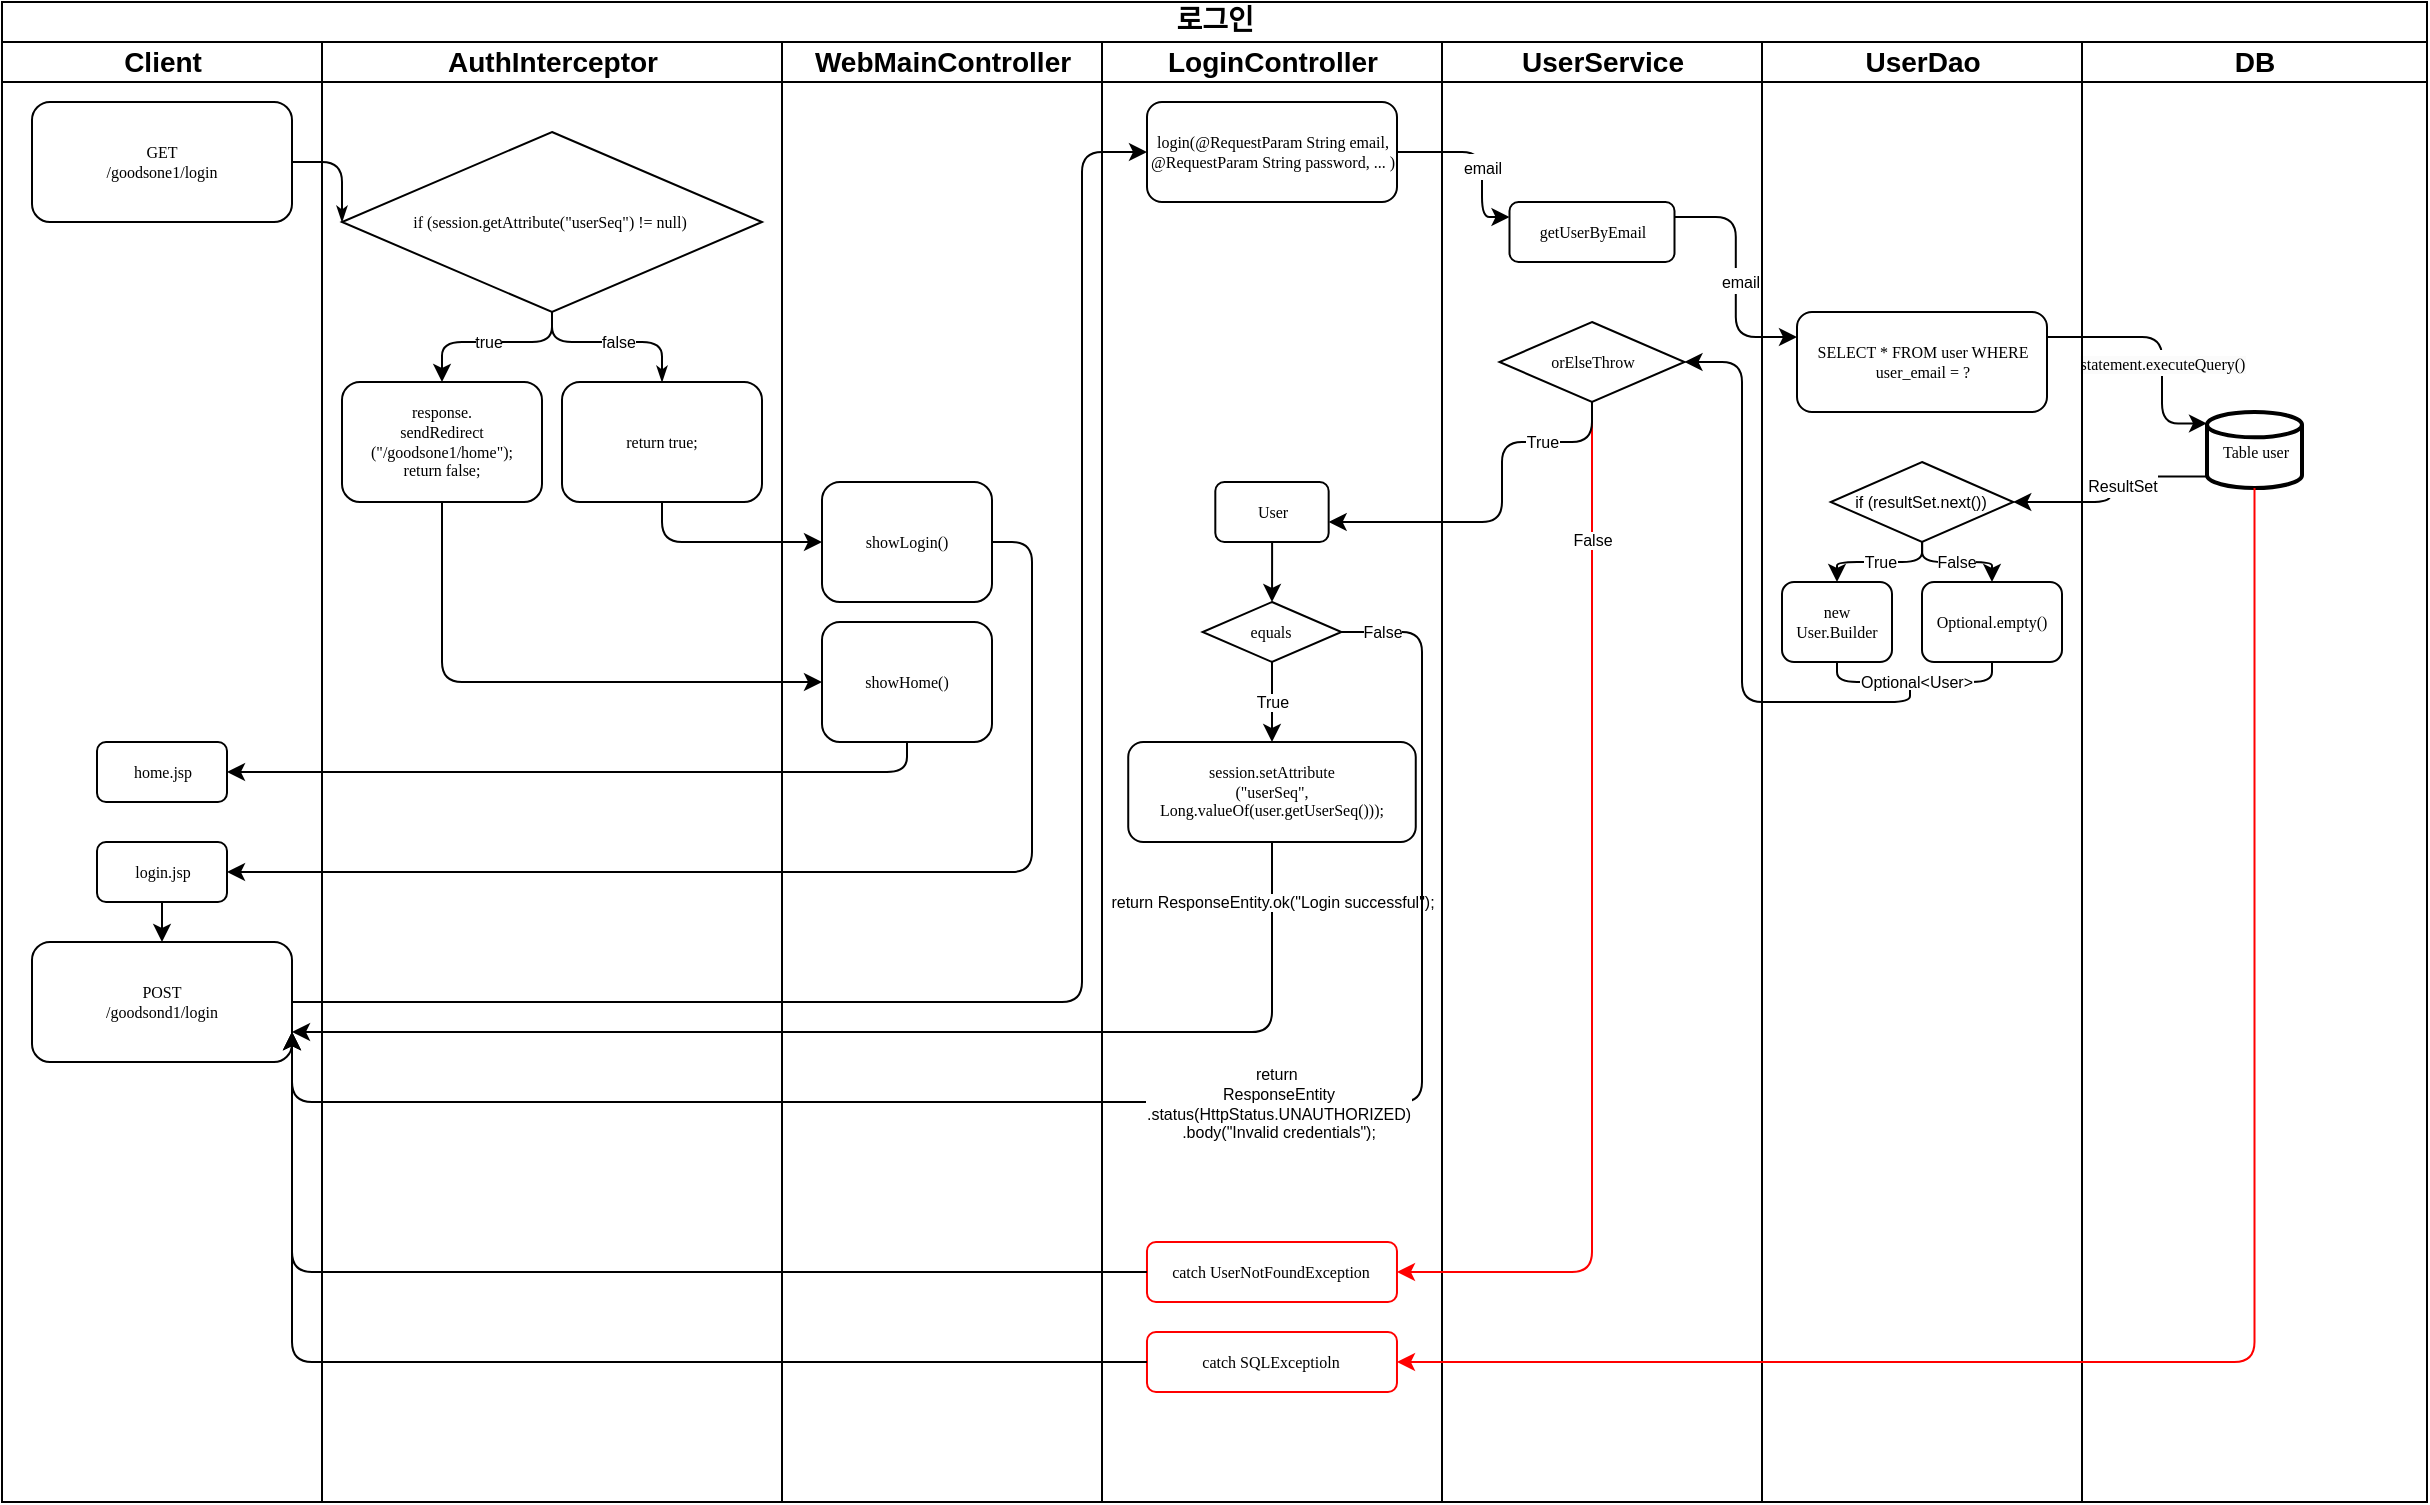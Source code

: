 <mxfile version="24.6.1" type="device">
  <diagram name="Page-1" id="74e2e168-ea6b-b213-b513-2b3c1d86103e">
    <mxGraphModel dx="552" dy="390" grid="1" gridSize="10" guides="1" tooltips="1" connect="1" arrows="1" fold="1" page="1" pageScale="1" pageWidth="1100" pageHeight="850" background="none" math="0" shadow="0">
      <root>
        <mxCell id="0" />
        <mxCell id="1" parent="0" />
        <mxCell id="77e6c97f196da883-1" value="로그인" style="swimlane;html=1;childLayout=stackLayout;startSize=20;rounded=0;shadow=0;labelBackgroundColor=none;strokeWidth=1;fontFamily=Verdana;fontSize=14;align=center;" parent="1" vertex="1">
          <mxGeometry x="90" y="20" width="1212.5" height="750" as="geometry" />
        </mxCell>
        <mxCell id="77e6c97f196da883-26" style="edgeStyle=orthogonalEdgeStyle;rounded=1;html=1;labelBackgroundColor=none;startArrow=none;startFill=0;startSize=5;endArrow=classicThin;endFill=1;endSize=5;jettySize=auto;orthogonalLoop=1;strokeWidth=1;fontFamily=Verdana;fontSize=8;entryX=0;entryY=0.5;entryDx=0;entryDy=0;" parent="77e6c97f196da883-1" source="77e6c97f196da883-8" target="_-b6Wf-rLav5tkxfngCv-1" edge="1">
          <mxGeometry relative="1" as="geometry">
            <mxPoint x="190" y="80" as="targetPoint" />
            <Array as="points">
              <mxPoint x="170" y="80" />
            </Array>
          </mxGeometry>
        </mxCell>
        <mxCell id="77e6c97f196da883-2" value="Client" style="swimlane;html=1;startSize=20;fontSize=14;" parent="77e6c97f196da883-1" vertex="1">
          <mxGeometry y="20" width="160" height="730" as="geometry" />
        </mxCell>
        <mxCell id="77e6c97f196da883-8" value="GET&lt;br style=&quot;font-size: 8px;&quot;&gt;/goodsone1/login" style="rounded=1;whiteSpace=wrap;html=1;shadow=0;labelBackgroundColor=none;strokeWidth=1;fontFamily=Verdana;fontSize=8;align=center;" parent="77e6c97f196da883-2" vertex="1">
          <mxGeometry x="15" y="30" width="130" height="60" as="geometry" />
        </mxCell>
        <mxCell id="_-b6Wf-rLav5tkxfngCv-128" style="edgeStyle=orthogonalEdgeStyle;shape=connector;curved=0;rounded=1;orthogonalLoop=1;jettySize=auto;html=1;entryX=0.5;entryY=0;entryDx=0;entryDy=0;shadow=0;strokeColor=default;align=center;verticalAlign=middle;fontFamily=Helvetica;fontSize=8;fontColor=default;labelBackgroundColor=default;resizable=0;endArrow=classic;flowAnimation=0;" edge="1" parent="77e6c97f196da883-2" source="_-b6Wf-rLav5tkxfngCv-10" target="_-b6Wf-rLav5tkxfngCv-18">
          <mxGeometry relative="1" as="geometry" />
        </mxCell>
        <mxCell id="_-b6Wf-rLav5tkxfngCv-10" value="login.jsp" style="rounded=1;whiteSpace=wrap;html=1;shadow=0;labelBackgroundColor=none;strokeWidth=1;fontFamily=Verdana;fontSize=8;align=center;" vertex="1" parent="77e6c97f196da883-2">
          <mxGeometry x="47.5" y="400" width="65" height="30" as="geometry" />
        </mxCell>
        <mxCell id="_-b6Wf-rLav5tkxfngCv-16" value="home.jsp" style="rounded=1;whiteSpace=wrap;html=1;shadow=0;labelBackgroundColor=none;strokeWidth=1;fontFamily=Verdana;fontSize=8;align=center;" vertex="1" parent="77e6c97f196da883-2">
          <mxGeometry x="47.5" y="350" width="65" height="30" as="geometry" />
        </mxCell>
        <mxCell id="_-b6Wf-rLav5tkxfngCv-18" value="POST&lt;br&gt;/goodsond1/login" style="rounded=1;whiteSpace=wrap;html=1;shadow=0;labelBackgroundColor=none;strokeWidth=1;fontFamily=Verdana;fontSize=8;align=center;" vertex="1" parent="77e6c97f196da883-2">
          <mxGeometry x="15" y="450" width="130" height="60" as="geometry" />
        </mxCell>
        <mxCell id="77e6c97f196da883-3" value="AuthInterceptor" style="swimlane;html=1;startSize=20;fontSize=14;" parent="77e6c97f196da883-1" vertex="1">
          <mxGeometry x="160" y="20" width="230" height="730" as="geometry" />
        </mxCell>
        <mxCell id="_-b6Wf-rLav5tkxfngCv-1" value="if (session.getAttribute(&quot;userSeq&quot;) != null)&amp;nbsp;" style="rhombus;whiteSpace=wrap;html=1;rounded=0;shadow=0;labelBackgroundColor=none;strokeWidth=1;fontFamily=Verdana;fontSize=8;align=center;" vertex="1" parent="77e6c97f196da883-3">
          <mxGeometry x="10" y="45" width="210" height="90" as="geometry" />
        </mxCell>
        <mxCell id="77e6c97f196da883-9" value="return true;" style="rounded=1;whiteSpace=wrap;html=1;shadow=0;labelBackgroundColor=none;strokeWidth=1;fontFamily=Verdana;fontSize=8;align=center;" parent="77e6c97f196da883-3" vertex="1">
          <mxGeometry x="120" y="170" width="100" height="60" as="geometry" />
        </mxCell>
        <mxCell id="77e6c97f196da883-27" style="edgeStyle=orthogonalEdgeStyle;rounded=1;html=1;labelBackgroundColor=none;startArrow=none;startFill=0;startSize=5;endArrow=classicThin;endFill=1;endSize=5;jettySize=auto;orthogonalLoop=1;strokeWidth=1;fontFamily=Verdana;fontSize=8;exitX=0.5;exitY=1;exitDx=0;exitDy=0;entryX=0.5;entryY=0;entryDx=0;entryDy=0;" parent="77e6c97f196da883-3" source="_-b6Wf-rLav5tkxfngCv-1" target="77e6c97f196da883-9" edge="1">
          <mxGeometry relative="1" as="geometry">
            <Array as="points">
              <mxPoint x="115" y="150" />
              <mxPoint x="170" y="150" />
            </Array>
            <mxPoint x="80" y="90" as="sourcePoint" />
          </mxGeometry>
        </mxCell>
        <mxCell id="_-b6Wf-rLav5tkxfngCv-2" value="false" style="edgeLabel;html=1;align=center;verticalAlign=middle;resizable=0;points=[];fontSize=8;" vertex="1" connectable="0" parent="77e6c97f196da883-27">
          <mxGeometry x="-0.493" relative="1" as="geometry">
            <mxPoint x="25" as="offset" />
          </mxGeometry>
        </mxCell>
        <mxCell id="77e6c97f196da883-12" value="response.&lt;div&gt;sendRedirect&lt;/div&gt;&lt;div&gt;(&quot;/goodsone1/home&quot;);&lt;br&gt;return false;&lt;/div&gt;" style="rounded=1;whiteSpace=wrap;html=1;shadow=0;labelBackgroundColor=none;strokeWidth=1;fontFamily=Verdana;fontSize=8;align=center;" parent="77e6c97f196da883-3" vertex="1">
          <mxGeometry x="10" y="170" width="100" height="60" as="geometry" />
        </mxCell>
        <mxCell id="_-b6Wf-rLav5tkxfngCv-5" style="edgeStyle=orthogonalEdgeStyle;rounded=1;orthogonalLoop=1;jettySize=auto;html=1;entryX=0.5;entryY=0;entryDx=0;entryDy=0;exitX=0.5;exitY=1;exitDx=0;exitDy=0;curved=0;fontSize=8;" edge="1" parent="77e6c97f196da883-3" source="_-b6Wf-rLav5tkxfngCv-1" target="77e6c97f196da883-12">
          <mxGeometry relative="1" as="geometry">
            <Array as="points">
              <mxPoint x="115" y="150" />
              <mxPoint x="60" y="150" />
            </Array>
          </mxGeometry>
        </mxCell>
        <mxCell id="_-b6Wf-rLav5tkxfngCv-6" value="true" style="edgeLabel;html=1;align=center;verticalAlign=middle;resizable=0;points=[];fontSize=8;" vertex="1" connectable="0" parent="_-b6Wf-rLav5tkxfngCv-5">
          <mxGeometry x="0.336" y="-3" relative="1" as="geometry">
            <mxPoint x="13" y="3" as="offset" />
          </mxGeometry>
        </mxCell>
        <mxCell id="77e6c97f196da883-4" value="WebMainController" style="swimlane;html=1;startSize=20;fontSize=14;" parent="77e6c97f196da883-1" vertex="1">
          <mxGeometry x="390" y="20" width="160" height="730" as="geometry" />
        </mxCell>
        <mxCell id="_-b6Wf-rLav5tkxfngCv-8" value="showLogin()" style="rounded=1;whiteSpace=wrap;html=1;shadow=0;labelBackgroundColor=none;strokeWidth=1;fontFamily=Verdana;fontSize=8;align=center;" vertex="1" parent="77e6c97f196da883-4">
          <mxGeometry x="20" y="220" width="85" height="60" as="geometry" />
        </mxCell>
        <mxCell id="_-b6Wf-rLav5tkxfngCv-13" value="showHome()" style="rounded=1;whiteSpace=wrap;html=1;shadow=0;labelBackgroundColor=none;strokeWidth=1;fontFamily=Verdana;fontSize=8;align=center;" vertex="1" parent="77e6c97f196da883-4">
          <mxGeometry x="20" y="290" width="85" height="60" as="geometry" />
        </mxCell>
        <mxCell id="_-b6Wf-rLav5tkxfngCv-11" style="edgeStyle=orthogonalEdgeStyle;rounded=1;orthogonalLoop=1;jettySize=auto;html=1;entryX=0;entryY=0.5;entryDx=0;entryDy=0;exitX=0.5;exitY=1;exitDx=0;exitDy=0;curved=0;" edge="1" parent="77e6c97f196da883-1" source="77e6c97f196da883-9" target="_-b6Wf-rLav5tkxfngCv-8">
          <mxGeometry relative="1" as="geometry" />
        </mxCell>
        <mxCell id="_-b6Wf-rLav5tkxfngCv-12" style="edgeStyle=orthogonalEdgeStyle;rounded=1;orthogonalLoop=1;jettySize=auto;html=1;entryX=1;entryY=0.5;entryDx=0;entryDy=0;exitX=1;exitY=0.5;exitDx=0;exitDy=0;curved=0;" edge="1" parent="77e6c97f196da883-1" source="_-b6Wf-rLav5tkxfngCv-8" target="_-b6Wf-rLav5tkxfngCv-10">
          <mxGeometry relative="1" as="geometry" />
        </mxCell>
        <mxCell id="_-b6Wf-rLav5tkxfngCv-17" style="edgeStyle=orthogonalEdgeStyle;rounded=1;orthogonalLoop=1;jettySize=auto;html=1;entryX=1;entryY=0.5;entryDx=0;entryDy=0;curved=0;exitX=0.5;exitY=1;exitDx=0;exitDy=0;" edge="1" parent="77e6c97f196da883-1" source="_-b6Wf-rLav5tkxfngCv-13" target="_-b6Wf-rLav5tkxfngCv-16">
          <mxGeometry relative="1" as="geometry">
            <Array as="points">
              <mxPoint x="453" y="385" />
            </Array>
          </mxGeometry>
        </mxCell>
        <mxCell id="_-b6Wf-rLav5tkxfngCv-14" style="edgeStyle=orthogonalEdgeStyle;rounded=1;orthogonalLoop=1;jettySize=auto;html=1;entryX=0;entryY=0.5;entryDx=0;entryDy=0;exitX=0.5;exitY=1;exitDx=0;exitDy=0;curved=0;" edge="1" parent="77e6c97f196da883-1" source="77e6c97f196da883-12" target="_-b6Wf-rLav5tkxfngCv-13">
          <mxGeometry relative="1" as="geometry" />
        </mxCell>
        <mxCell id="_-b6Wf-rLav5tkxfngCv-48" style="edgeStyle=orthogonalEdgeStyle;rounded=1;orthogonalLoop=1;jettySize=auto;html=1;entryX=0;entryY=0.5;entryDx=0;entryDy=0;curved=0;exitX=1;exitY=0.5;exitDx=0;exitDy=0;" edge="1" parent="77e6c97f196da883-1" source="_-b6Wf-rLav5tkxfngCv-18" target="_-b6Wf-rLav5tkxfngCv-46">
          <mxGeometry relative="1" as="geometry">
            <Array as="points">
              <mxPoint x="540" y="500" />
              <mxPoint x="540" y="75" />
            </Array>
          </mxGeometry>
        </mxCell>
        <mxCell id="_-b6Wf-rLav5tkxfngCv-63" style="edgeStyle=orthogonalEdgeStyle;rounded=1;orthogonalLoop=1;jettySize=auto;html=1;entryX=0;entryY=0.25;entryDx=0;entryDy=0;curved=0;exitX=1;exitY=0.25;exitDx=0;exitDy=0;" edge="1" parent="77e6c97f196da883-1" source="_-b6Wf-rLav5tkxfngCv-61" target="_-b6Wf-rLav5tkxfngCv-50">
          <mxGeometry relative="1" as="geometry" />
        </mxCell>
        <mxCell id="_-b6Wf-rLav5tkxfngCv-65" value="&lt;font style=&quot;font-size: 8px;&quot;&gt;email&lt;/font&gt;" style="edgeLabel;html=1;align=center;verticalAlign=middle;resizable=0;points=[];" vertex="1" connectable="0" parent="_-b6Wf-rLav5tkxfngCv-63">
          <mxGeometry x="0.015" y="2" relative="1" as="geometry">
            <mxPoint as="offset" />
          </mxGeometry>
        </mxCell>
        <mxCell id="_-b6Wf-rLav5tkxfngCv-71" value="&lt;span style=&quot;font-size: 8px;&quot;&gt;email&lt;/span&gt;" style="edgeStyle=orthogonalEdgeStyle;rounded=1;orthogonalLoop=1;jettySize=auto;html=1;exitX=1;exitY=0.5;exitDx=0;exitDy=0;entryX=0;entryY=0.25;entryDx=0;entryDy=0;curved=0;" edge="1" parent="77e6c97f196da883-1" source="_-b6Wf-rLav5tkxfngCv-46" target="_-b6Wf-rLav5tkxfngCv-61">
          <mxGeometry x="0.12" relative="1" as="geometry">
            <Array as="points">
              <mxPoint x="740" y="75" />
              <mxPoint x="740" y="108" />
            </Array>
            <mxPoint as="offset" />
          </mxGeometry>
        </mxCell>
        <mxCell id="_-b6Wf-rLav5tkxfngCv-97" value="" style="edgeLabel;html=1;align=center;verticalAlign=middle;resizable=0;points=[];rounded=1;shadow=0;strokeColor=default;strokeWidth=1;fontFamily=Helvetica;fontSize=8;fontColor=default;labelBackgroundColor=default;fillColor=default;" vertex="1" connectable="0" parent="_-b6Wf-rLav5tkxfngCv-71">
          <mxGeometry x="0.639" y="3" relative="1" as="geometry">
            <mxPoint x="-6" y="-19" as="offset" />
          </mxGeometry>
        </mxCell>
        <mxCell id="_-b6Wf-rLav5tkxfngCv-54" value="&lt;span style=&quot;font-family: Verdana; font-size: 8px; text-wrap: wrap; background-color: rgb(251, 251, 251);&quot;&gt;statement.executeQuery()&lt;/span&gt;" style="edgeStyle=orthogonalEdgeStyle;rounded=1;orthogonalLoop=1;jettySize=auto;html=1;entryX=0;entryY=0.15;entryDx=0;entryDy=0;exitX=1;exitY=0.25;exitDx=0;exitDy=0;entryPerimeter=0;curved=0;" edge="1" parent="77e6c97f196da883-1" source="_-b6Wf-rLav5tkxfngCv-50" target="_-b6Wf-rLav5tkxfngCv-73">
          <mxGeometry x="0.137" relative="1" as="geometry">
            <Array as="points">
              <mxPoint x="1080" y="167" />
              <mxPoint x="1080" y="211" />
            </Array>
            <mxPoint as="offset" />
          </mxGeometry>
        </mxCell>
        <mxCell id="77e6c97f196da883-5" value="LoginController" style="swimlane;html=1;startSize=20;fontSize=14;" parent="77e6c97f196da883-1" vertex="1">
          <mxGeometry x="550" y="20" width="170" height="730" as="geometry" />
        </mxCell>
        <mxCell id="_-b6Wf-rLav5tkxfngCv-46" value="login(@RequestParam String email, @RequestParam String password, ... )" style="rounded=1;whiteSpace=wrap;html=1;shadow=0;labelBackgroundColor=none;strokeWidth=1;fontFamily=Verdana;fontSize=8;align=center;" vertex="1" parent="77e6c97f196da883-5">
          <mxGeometry x="22.5" y="30" width="125" height="50" as="geometry" />
        </mxCell>
        <mxCell id="_-b6Wf-rLav5tkxfngCv-114" value="catch UserNotFoundException" style="rounded=1;whiteSpace=wrap;html=1;shadow=0;labelBackgroundColor=none;strokeWidth=1;fontFamily=Verdana;fontSize=8;align=center;strokeColor=#FF0000;" vertex="1" parent="77e6c97f196da883-5">
          <mxGeometry x="22.49" y="600" width="125" height="30" as="geometry" />
        </mxCell>
        <mxCell id="_-b6Wf-rLav5tkxfngCv-115" value="catch SQLExceptioln" style="rounded=1;whiteSpace=wrap;html=1;shadow=0;labelBackgroundColor=none;strokeWidth=1;fontFamily=Verdana;fontSize=8;align=center;strokeColor=#FF0000;" vertex="1" parent="77e6c97f196da883-5">
          <mxGeometry x="22.49" y="645" width="125" height="30" as="geometry" />
        </mxCell>
        <mxCell id="_-b6Wf-rLav5tkxfngCv-121" style="edgeStyle=orthogonalEdgeStyle;shape=connector;curved=0;rounded=1;orthogonalLoop=1;jettySize=auto;html=1;entryX=0.5;entryY=0;entryDx=0;entryDy=0;shadow=0;strokeColor=default;align=center;verticalAlign=middle;fontFamily=Helvetica;fontSize=8;fontColor=default;labelBackgroundColor=default;resizable=0;endArrow=classic;flowAnimation=0;" edge="1" parent="77e6c97f196da883-5" source="_-b6Wf-rLav5tkxfngCv-117" target="_-b6Wf-rLav5tkxfngCv-120">
          <mxGeometry relative="1" as="geometry" />
        </mxCell>
        <mxCell id="_-b6Wf-rLav5tkxfngCv-117" value="User" style="rounded=1;whiteSpace=wrap;html=1;shadow=0;labelBackgroundColor=none;strokeWidth=1;fontFamily=Verdana;fontSize=8;align=center;" vertex="1" parent="77e6c97f196da883-5">
          <mxGeometry x="56.66" y="220" width="56.67" height="30" as="geometry" />
        </mxCell>
        <mxCell id="_-b6Wf-rLav5tkxfngCv-126" value="True" style="edgeStyle=orthogonalEdgeStyle;shape=connector;curved=0;rounded=1;orthogonalLoop=1;jettySize=auto;html=1;entryX=0.5;entryY=0;entryDx=0;entryDy=0;shadow=0;strokeColor=default;align=center;verticalAlign=middle;fontFamily=Helvetica;fontSize=8;fontColor=default;labelBackgroundColor=default;resizable=0;endArrow=classic;flowAnimation=0;" edge="1" parent="77e6c97f196da883-5" source="_-b6Wf-rLav5tkxfngCv-120" target="_-b6Wf-rLav5tkxfngCv-125">
          <mxGeometry relative="1" as="geometry" />
        </mxCell>
        <mxCell id="_-b6Wf-rLav5tkxfngCv-120" value="equals" style="rhombus;whiteSpace=wrap;html=1;rounded=0;shadow=0;labelBackgroundColor=none;strokeWidth=1;fontFamily=Verdana;fontSize=8;align=center;" vertex="1" parent="77e6c97f196da883-5">
          <mxGeometry x="50.31" y="280" width="69.38" height="30" as="geometry" />
        </mxCell>
        <mxCell id="_-b6Wf-rLav5tkxfngCv-125" value="session.setAttribute&lt;div&gt;&lt;span style=&quot;background-color: initial;&quot;&gt;(&quot;userSeq&quot;, Long.valueOf(user.getUserSeq()));&lt;/span&gt;&lt;/div&gt;" style="rounded=1;whiteSpace=wrap;html=1;shadow=0;labelBackgroundColor=none;strokeWidth=1;fontFamily=Verdana;fontSize=8;align=center;" vertex="1" parent="77e6c97f196da883-5">
          <mxGeometry x="13.12" y="350" width="143.76" height="50" as="geometry" />
        </mxCell>
        <mxCell id="77e6c97f196da883-6" value="UserService" style="swimlane;html=1;startSize=20;fontSize=14;" parent="77e6c97f196da883-1" vertex="1">
          <mxGeometry x="720" y="20" width="160" height="730" as="geometry" />
        </mxCell>
        <mxCell id="_-b6Wf-rLav5tkxfngCv-61" value="&lt;div&gt;getUserByEmail&lt;/div&gt;" style="rounded=1;whiteSpace=wrap;html=1;shadow=0;labelBackgroundColor=none;strokeWidth=1;fontFamily=Verdana;fontSize=8;align=center;" vertex="1" parent="77e6c97f196da883-6">
          <mxGeometry x="33.75" y="80" width="82.5" height="30" as="geometry" />
        </mxCell>
        <mxCell id="_-b6Wf-rLav5tkxfngCv-85" value="orElseThrow" style="rhombus;whiteSpace=wrap;html=1;rounded=0;shadow=0;labelBackgroundColor=none;strokeWidth=1;fontFamily=Verdana;fontSize=8;align=center;" vertex="1" parent="77e6c97f196da883-6">
          <mxGeometry x="28.75" y="140" width="92.5" height="40" as="geometry" />
        </mxCell>
        <mxCell id="77e6c97f196da883-7" value="UserDao" style="swimlane;html=1;startSize=20;fontSize=14;" parent="77e6c97f196da883-1" vertex="1">
          <mxGeometry x="880" y="20" width="160" height="730" as="geometry" />
        </mxCell>
        <mxCell id="_-b6Wf-rLav5tkxfngCv-50" value="SELECT * FROM user WHERE user_email = ?" style="rounded=1;whiteSpace=wrap;html=1;shadow=0;labelBackgroundColor=none;strokeWidth=1;fontFamily=Verdana;fontSize=8;align=center;" vertex="1" parent="77e6c97f196da883-7">
          <mxGeometry x="17.5" y="135" width="125" height="50" as="geometry" />
        </mxCell>
        <mxCell id="_-b6Wf-rLav5tkxfngCv-93" value="&lt;font style=&quot;font-size: 8px;&quot;&gt;True&lt;/font&gt;" style="edgeStyle=orthogonalEdgeStyle;shape=connector;curved=0;rounded=1;orthogonalLoop=1;jettySize=auto;html=1;shadow=0;strokeColor=default;align=center;verticalAlign=middle;fontFamily=Helvetica;fontSize=8;fontColor=default;labelBackgroundColor=default;resizable=0;endArrow=classic;flowAnimation=0;entryX=0.5;entryY=0;entryDx=0;entryDy=0;" edge="1" parent="77e6c97f196da883-7" source="_-b6Wf-rLav5tkxfngCv-87" target="_-b6Wf-rLav5tkxfngCv-92">
          <mxGeometry relative="1" as="geometry">
            <Array as="points">
              <mxPoint x="80" y="260" />
              <mxPoint x="37" y="260" />
            </Array>
          </mxGeometry>
        </mxCell>
        <mxCell id="_-b6Wf-rLav5tkxfngCv-98" style="edgeStyle=orthogonalEdgeStyle;shape=connector;curved=0;rounded=1;orthogonalLoop=1;jettySize=auto;html=1;entryX=0.5;entryY=0;entryDx=0;entryDy=0;shadow=0;strokeColor=default;align=center;verticalAlign=middle;fontFamily=Helvetica;fontSize=8;fontColor=default;labelBackgroundColor=default;resizable=0;endArrow=classic;flowAnimation=0;" edge="1" parent="77e6c97f196da883-7" source="_-b6Wf-rLav5tkxfngCv-87" target="_-b6Wf-rLav5tkxfngCv-96">
          <mxGeometry relative="1" as="geometry">
            <Array as="points">
              <mxPoint x="80" y="260" />
              <mxPoint x="115" y="260" />
            </Array>
          </mxGeometry>
        </mxCell>
        <mxCell id="_-b6Wf-rLav5tkxfngCv-99" value="False" style="edgeLabel;html=1;align=center;verticalAlign=middle;resizable=0;points=[];rounded=1;shadow=0;strokeColor=default;strokeWidth=1;fontFamily=Helvetica;fontSize=8;fontColor=default;labelBackgroundColor=default;fillColor=default;" vertex="1" connectable="0" parent="_-b6Wf-rLav5tkxfngCv-98">
          <mxGeometry x="0.368" relative="1" as="geometry">
            <mxPoint x="-11" as="offset" />
          </mxGeometry>
        </mxCell>
        <mxCell id="_-b6Wf-rLav5tkxfngCv-87" value="&lt;font face=&quot;Helvetica&quot;&gt;&lt;span style=&quot;text-wrap: nowrap;&quot;&gt;if (resultSet.next())&lt;/span&gt;&lt;/font&gt;" style="rhombus;whiteSpace=wrap;html=1;rounded=0;shadow=0;labelBackgroundColor=none;strokeWidth=1;fontFamily=Verdana;fontSize=8;align=center;" vertex="1" parent="77e6c97f196da883-7">
          <mxGeometry x="34.38" y="210" width="91.25" height="40" as="geometry" />
        </mxCell>
        <mxCell id="_-b6Wf-rLav5tkxfngCv-92" value="new User.Builder" style="whiteSpace=wrap;html=1;fontSize=8;fontFamily=Verdana;rounded=1;shadow=0;labelBackgroundColor=none;strokeWidth=1;" vertex="1" parent="77e6c97f196da883-7">
          <mxGeometry x="10" y="270" width="55" height="40" as="geometry" />
        </mxCell>
        <mxCell id="_-b6Wf-rLav5tkxfngCv-96" value="Optional.empty()" style="whiteSpace=wrap;html=1;fontSize=8;fontFamily=Verdana;rounded=1;shadow=0;labelBackgroundColor=none;strokeWidth=1;" vertex="1" parent="77e6c97f196da883-7">
          <mxGeometry x="80" y="270" width="70" height="40" as="geometry" />
        </mxCell>
        <mxCell id="_-b6Wf-rLav5tkxfngCv-108" value="" style="group" vertex="1" connectable="0" parent="77e6c97f196da883-7">
          <mxGeometry x="-39" y="324" width="113" height="26" as="geometry" />
        </mxCell>
        <mxCell id="_-b6Wf-rLav5tkxfngCv-105" value="Optional&amp;lt;User&amp;gt;" style="endArrow=none;html=1;rounded=1;shadow=0;strokeColor=default;align=center;verticalAlign=middle;fontFamily=Helvetica;fontSize=8;fontColor=default;labelBackgroundColor=default;resizable=0;edgeStyle=orthogonalEdgeStyle;flowAnimation=0;curved=0;entryX=0.5;entryY=1;entryDx=0;entryDy=0;exitX=0.5;exitY=1;exitDx=0;exitDy=0;" edge="1" parent="_-b6Wf-rLav5tkxfngCv-108" source="_-b6Wf-rLav5tkxfngCv-92" target="_-b6Wf-rLav5tkxfngCv-96">
          <mxGeometry width="50" height="50" relative="1" as="geometry">
            <mxPoint x="9" y="-24" as="sourcePoint" />
            <mxPoint x="59" y="-74" as="targetPoint" />
          </mxGeometry>
        </mxCell>
        <mxCell id="_-b6Wf-rLav5tkxfngCv-107" value="&lt;div&gt;&lt;br&gt;&lt;/div&gt;" style="edgeStyle=orthogonalEdgeStyle;shape=connector;curved=0;rounded=1;orthogonalLoop=1;jettySize=auto;html=1;shadow=0;strokeColor=default;align=center;verticalAlign=middle;fontFamily=Helvetica;fontSize=8;fontColor=default;labelBackgroundColor=default;resizable=0;endArrow=classic;flowAnimation=0;entryX=1;entryY=0.5;entryDx=0;entryDy=0;" edge="1" parent="_-b6Wf-rLav5tkxfngCv-108" target="_-b6Wf-rLav5tkxfngCv-85">
          <mxGeometry relative="1" as="geometry">
            <mxPoint x="113" as="sourcePoint" />
            <mxPoint x="77" y="36" as="targetPoint" />
            <Array as="points">
              <mxPoint x="113" y="6" />
              <mxPoint x="29" y="6" />
              <mxPoint x="29" y="-164" />
            </Array>
          </mxGeometry>
        </mxCell>
        <mxCell id="_-b6Wf-rLav5tkxfngCv-47" value="DB" style="swimlane;html=1;startSize=20;fontSize=14;" vertex="1" parent="77e6c97f196da883-1">
          <mxGeometry x="1040" y="20" width="172.5" height="730" as="geometry" />
        </mxCell>
        <mxCell id="_-b6Wf-rLav5tkxfngCv-73" value="&lt;span style=&quot;font-family: Verdana; font-size: 8px;&quot;&gt;Table user&lt;/span&gt;" style="strokeWidth=2;html=1;shape=mxgraph.flowchart.database;whiteSpace=wrap;" vertex="1" parent="_-b6Wf-rLav5tkxfngCv-47">
          <mxGeometry x="62.5" y="185" width="47.5" height="38" as="geometry" />
        </mxCell>
        <mxCell id="_-b6Wf-rLav5tkxfngCv-88" style="edgeStyle=orthogonalEdgeStyle;rounded=1;orthogonalLoop=1;jettySize=auto;html=1;entryX=1;entryY=0.5;entryDx=0;entryDy=0;shadow=0;flowAnimation=0;curved=0;exitX=0;exitY=0.85;exitDx=0;exitDy=0;exitPerimeter=0;" edge="1" parent="77e6c97f196da883-1" source="_-b6Wf-rLav5tkxfngCv-73" target="_-b6Wf-rLav5tkxfngCv-87">
          <mxGeometry relative="1" as="geometry" />
        </mxCell>
        <mxCell id="_-b6Wf-rLav5tkxfngCv-91" value="&lt;font style=&quot;font-size: 8px;&quot;&gt;ResultSet&lt;/font&gt;" style="edgeLabel;html=1;align=center;verticalAlign=middle;resizable=0;points=[];fontFamily=Helvetica;fontSize=11;fontColor=default;labelBackgroundColor=default;" vertex="1" connectable="0" parent="_-b6Wf-rLav5tkxfngCv-88">
          <mxGeometry x="-0.501" y="2" relative="1" as="geometry">
            <mxPoint x="-15" y="1" as="offset" />
          </mxGeometry>
        </mxCell>
        <mxCell id="_-b6Wf-rLav5tkxfngCv-111" style="edgeStyle=orthogonalEdgeStyle;shape=connector;curved=0;rounded=1;orthogonalLoop=1;jettySize=auto;html=1;entryX=1;entryY=0.5;entryDx=0;entryDy=0;shadow=0;strokeColor=#FF0000;align=center;verticalAlign=middle;fontFamily=Helvetica;fontSize=8;fontColor=default;labelBackgroundColor=default;resizable=0;endArrow=classic;flowAnimation=0;exitX=0.5;exitY=1;exitDx=0;exitDy=0;" edge="1" parent="77e6c97f196da883-1" source="_-b6Wf-rLav5tkxfngCv-85" target="_-b6Wf-rLav5tkxfngCv-114">
          <mxGeometry relative="1" as="geometry">
            <mxPoint x="804.45" y="210" as="sourcePoint" />
            <mxPoint x="864.6" y="311.0" as="targetPoint" />
          </mxGeometry>
        </mxCell>
        <mxCell id="_-b6Wf-rLav5tkxfngCv-112" value="False" style="edgeLabel;html=1;align=center;verticalAlign=middle;resizable=0;points=[];rounded=1;shadow=0;strokeColor=default;strokeWidth=1;fontFamily=Helvetica;fontSize=8;fontColor=default;labelBackgroundColor=default;fillColor=default;" vertex="1" connectable="0" parent="_-b6Wf-rLav5tkxfngCv-111">
          <mxGeometry x="0.368" relative="1" as="geometry">
            <mxPoint y="-295" as="offset" />
          </mxGeometry>
        </mxCell>
        <mxCell id="_-b6Wf-rLav5tkxfngCv-116" style="edgeStyle=orthogonalEdgeStyle;shape=connector;curved=0;rounded=1;orthogonalLoop=1;jettySize=auto;html=1;entryX=1;entryY=0.5;entryDx=0;entryDy=0;shadow=0;strokeColor=#FF0000;align=center;verticalAlign=middle;fontFamily=Helvetica;fontSize=8;fontColor=default;labelBackgroundColor=default;resizable=0;endArrow=classic;flowAnimation=0;" edge="1" parent="77e6c97f196da883-1" source="_-b6Wf-rLav5tkxfngCv-73" target="_-b6Wf-rLav5tkxfngCv-115">
          <mxGeometry relative="1" as="geometry">
            <Array as="points">
              <mxPoint x="1126" y="680" />
            </Array>
          </mxGeometry>
        </mxCell>
        <mxCell id="_-b6Wf-rLav5tkxfngCv-110" value="&lt;font style=&quot;font-size: 8px;&quot;&gt;True&lt;/font&gt;" style="edgeStyle=orthogonalEdgeStyle;shape=connector;curved=0;rounded=1;orthogonalLoop=1;jettySize=auto;html=1;shadow=0;strokeColor=default;align=center;verticalAlign=middle;fontFamily=Helvetica;fontSize=8;fontColor=default;labelBackgroundColor=default;resizable=0;endArrow=classic;flowAnimation=0;exitX=0.5;exitY=1;exitDx=0;exitDy=0;" edge="1" parent="77e6c97f196da883-1" source="_-b6Wf-rLav5tkxfngCv-85" target="_-b6Wf-rLav5tkxfngCv-117">
          <mxGeometry x="-0.53" relative="1" as="geometry">
            <mxPoint x="791.75" y="210" as="sourcePoint" />
            <mxPoint x="749.75" y="230" as="targetPoint" />
            <Array as="points">
              <mxPoint x="795" y="220" />
              <mxPoint x="750" y="220" />
              <mxPoint x="750" y="260" />
            </Array>
            <mxPoint as="offset" />
          </mxGeometry>
        </mxCell>
        <mxCell id="_-b6Wf-rLav5tkxfngCv-118" value="" style="edgeLabel;html=1;align=center;verticalAlign=middle;resizable=0;points=[];rounded=1;shadow=0;strokeColor=default;strokeWidth=1;fontFamily=Helvetica;fontSize=8;fontColor=default;labelBackgroundColor=default;fillColor=default;" vertex="1" connectable="0" parent="_-b6Wf-rLav5tkxfngCv-110">
          <mxGeometry x="0.736" relative="1" as="geometry">
            <mxPoint as="offset" />
          </mxGeometry>
        </mxCell>
        <mxCell id="_-b6Wf-rLav5tkxfngCv-127" value="return ResponseEntity.ok(&quot;Login successful&quot;);" style="edgeStyle=orthogonalEdgeStyle;shape=connector;curved=0;rounded=1;orthogonalLoop=1;jettySize=auto;html=1;entryX=1;entryY=0.75;entryDx=0;entryDy=0;shadow=0;strokeColor=default;align=center;verticalAlign=middle;fontFamily=Helvetica;fontSize=8;fontColor=default;labelBackgroundColor=default;resizable=0;endArrow=classic;flowAnimation=0;" edge="1" parent="77e6c97f196da883-1" source="_-b6Wf-rLav5tkxfngCv-125" target="_-b6Wf-rLav5tkxfngCv-18">
          <mxGeometry x="-0.897" relative="1" as="geometry">
            <Array as="points">
              <mxPoint x="635" y="515" />
            </Array>
            <mxPoint as="offset" />
          </mxGeometry>
        </mxCell>
        <mxCell id="_-b6Wf-rLav5tkxfngCv-130" value="" style="edgeStyle=orthogonalEdgeStyle;shape=connector;curved=0;rounded=1;orthogonalLoop=1;jettySize=auto;html=1;entryX=1;entryY=0.75;entryDx=0;entryDy=0;shadow=0;strokeColor=default;align=center;verticalAlign=middle;fontFamily=Helvetica;fontSize=8;fontColor=default;labelBackgroundColor=default;resizable=0;endArrow=classic;flowAnimation=0;" edge="1" parent="77e6c97f196da883-1" source="_-b6Wf-rLav5tkxfngCv-120" target="_-b6Wf-rLav5tkxfngCv-18">
          <mxGeometry x="-0.954" y="-15" relative="1" as="geometry">
            <Array as="points">
              <mxPoint x="710" y="315" />
              <mxPoint x="710" y="550" />
              <mxPoint x="145" y="550" />
            </Array>
            <mxPoint as="offset" />
          </mxGeometry>
        </mxCell>
        <mxCell id="_-b6Wf-rLav5tkxfngCv-131" value="False" style="edgeLabel;html=1;align=center;verticalAlign=middle;resizable=0;points=[];rounded=1;shadow=0;strokeColor=default;strokeWidth=1;fontFamily=Helvetica;fontSize=8;fontColor=default;labelBackgroundColor=default;fillColor=default;" vertex="1" connectable="0" parent="_-b6Wf-rLav5tkxfngCv-130">
          <mxGeometry x="-0.953" relative="1" as="geometry">
            <mxPoint as="offset" />
          </mxGeometry>
        </mxCell>
        <mxCell id="_-b6Wf-rLav5tkxfngCv-132" value="return&amp;nbsp;&lt;div&gt;ResponseEntity&lt;/div&gt;&lt;div&gt;.status(HttpStatus.UNAUTHORIZED)&lt;div&gt;.body(&quot;Invalid credentials&quot;);&lt;/div&gt;&lt;/div&gt;" style="edgeLabel;html=1;align=center;verticalAlign=middle;resizable=0;points=[];rounded=1;shadow=0;strokeColor=default;strokeWidth=1;fontFamily=Helvetica;fontSize=8;fontColor=default;labelBackgroundColor=default;fillColor=default;" vertex="1" connectable="0" parent="_-b6Wf-rLav5tkxfngCv-130">
          <mxGeometry x="-0.206" y="1" relative="1" as="geometry">
            <mxPoint as="offset" />
          </mxGeometry>
        </mxCell>
        <mxCell id="_-b6Wf-rLav5tkxfngCv-133" style="edgeStyle=orthogonalEdgeStyle;shape=connector;curved=0;rounded=1;orthogonalLoop=1;jettySize=auto;html=1;entryX=1;entryY=0.75;entryDx=0;entryDy=0;shadow=0;strokeColor=default;align=center;verticalAlign=middle;fontFamily=Helvetica;fontSize=8;fontColor=default;labelBackgroundColor=default;resizable=0;endArrow=classic;flowAnimation=0;" edge="1" parent="77e6c97f196da883-1" source="_-b6Wf-rLav5tkxfngCv-114" target="_-b6Wf-rLav5tkxfngCv-18">
          <mxGeometry relative="1" as="geometry">
            <Array as="points">
              <mxPoint x="145" y="635" />
            </Array>
          </mxGeometry>
        </mxCell>
        <mxCell id="_-b6Wf-rLav5tkxfngCv-134" style="edgeStyle=orthogonalEdgeStyle;shape=connector;curved=0;rounded=1;orthogonalLoop=1;jettySize=auto;html=1;shadow=0;strokeColor=default;align=center;verticalAlign=middle;fontFamily=Helvetica;fontSize=8;fontColor=default;labelBackgroundColor=default;resizable=0;endArrow=classic;flowAnimation=0;entryX=1;entryY=0.75;entryDx=0;entryDy=0;" edge="1" parent="77e6c97f196da883-1" source="_-b6Wf-rLav5tkxfngCv-115" target="_-b6Wf-rLav5tkxfngCv-18">
          <mxGeometry relative="1" as="geometry">
            <mxPoint x="210" y="550" as="targetPoint" />
            <Array as="points">
              <mxPoint x="145" y="680" />
            </Array>
          </mxGeometry>
        </mxCell>
      </root>
    </mxGraphModel>
  </diagram>
</mxfile>
